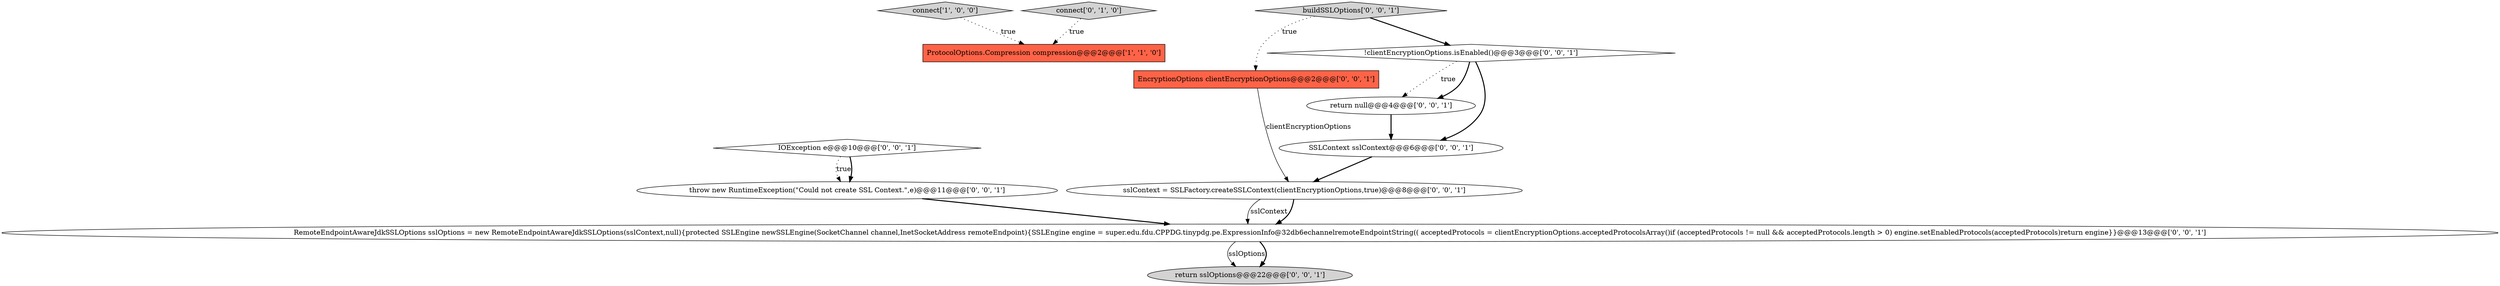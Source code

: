 digraph {
0 [style = filled, label = "connect['1', '0', '0']", fillcolor = lightgray, shape = diamond image = "AAA0AAABBB1BBB"];
4 [style = filled, label = "return sslOptions@@@22@@@['0', '0', '1']", fillcolor = lightgray, shape = ellipse image = "AAA0AAABBB3BBB"];
12 [style = filled, label = "buildSSLOptions['0', '0', '1']", fillcolor = lightgray, shape = diamond image = "AAA0AAABBB3BBB"];
7 [style = filled, label = "throw new RuntimeException(\"Could not create SSL Context.\",e)@@@11@@@['0', '0', '1']", fillcolor = white, shape = ellipse image = "AAA0AAABBB3BBB"];
10 [style = filled, label = "return null@@@4@@@['0', '0', '1']", fillcolor = white, shape = ellipse image = "AAA0AAABBB3BBB"];
1 [style = filled, label = "ProtocolOptions.Compression compression@@@2@@@['1', '1', '0']", fillcolor = tomato, shape = box image = "AAA0AAABBB1BBB"];
11 [style = filled, label = "sslContext = SSLFactory.createSSLContext(clientEncryptionOptions,true)@@@8@@@['0', '0', '1']", fillcolor = white, shape = ellipse image = "AAA0AAABBB3BBB"];
2 [style = filled, label = "connect['0', '1', '0']", fillcolor = lightgray, shape = diamond image = "AAA0AAABBB2BBB"];
8 [style = filled, label = "EncryptionOptions clientEncryptionOptions@@@2@@@['0', '0', '1']", fillcolor = tomato, shape = box image = "AAA0AAABBB3BBB"];
3 [style = filled, label = "IOException e@@@10@@@['0', '0', '1']", fillcolor = white, shape = diamond image = "AAA0AAABBB3BBB"];
5 [style = filled, label = "RemoteEndpointAwareJdkSSLOptions sslOptions = new RemoteEndpointAwareJdkSSLOptions(sslContext,null){protected SSLEngine newSSLEngine(SocketChannel channel,InetSocketAddress remoteEndpoint){SSLEngine engine = super.edu.fdu.CPPDG.tinypdg.pe.ExpressionInfo@32db6echannelremoteEndpointString(( acceptedProtocols = clientEncryptionOptions.acceptedProtocolsArray()if (acceptedProtocols != null && acceptedProtocols.length > 0) engine.setEnabledProtocols(acceptedProtocols)return engine}}@@@13@@@['0', '0', '1']", fillcolor = white, shape = ellipse image = "AAA0AAABBB3BBB"];
9 [style = filled, label = "!clientEncryptionOptions.isEnabled()@@@3@@@['0', '0', '1']", fillcolor = white, shape = diamond image = "AAA0AAABBB3BBB"];
6 [style = filled, label = "SSLContext sslContext@@@6@@@['0', '0', '1']", fillcolor = white, shape = ellipse image = "AAA0AAABBB3BBB"];
6->11 [style = bold, label=""];
7->5 [style = bold, label=""];
12->8 [style = dotted, label="true"];
2->1 [style = dotted, label="true"];
12->9 [style = bold, label=""];
3->7 [style = dotted, label="true"];
0->1 [style = dotted, label="true"];
11->5 [style = solid, label="sslContext"];
5->4 [style = solid, label="sslOptions"];
10->6 [style = bold, label=""];
3->7 [style = bold, label=""];
5->4 [style = bold, label=""];
9->10 [style = dotted, label="true"];
9->10 [style = bold, label=""];
9->6 [style = bold, label=""];
11->5 [style = bold, label=""];
8->11 [style = solid, label="clientEncryptionOptions"];
}
